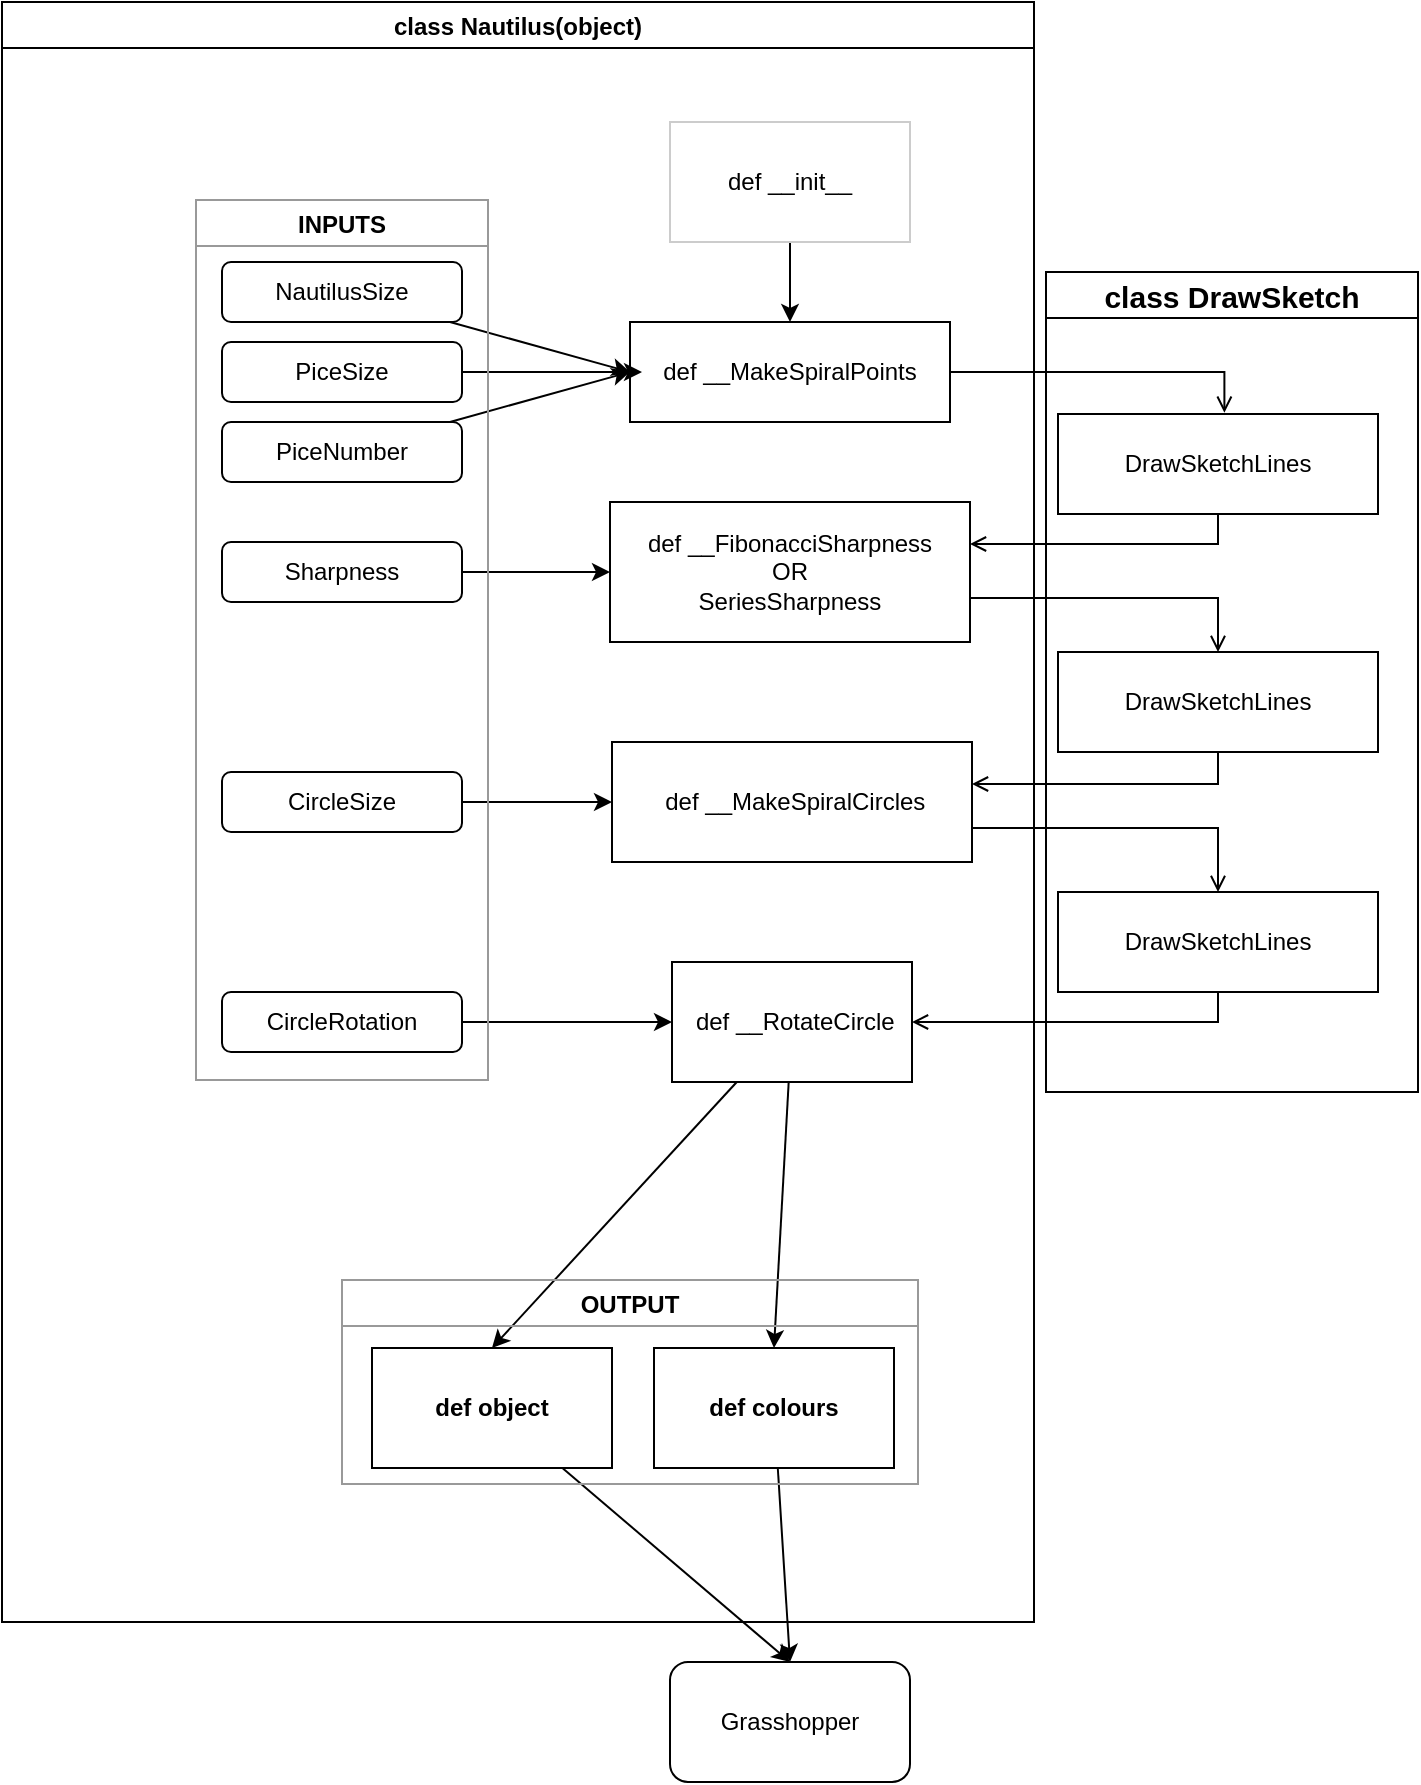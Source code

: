 <mxfile>
    <diagram id="265KNEwLILgpeNTstmDK" name="第 1 页">
        <mxGraphModel dx="1322" dy="610" grid="0" gridSize="10" guides="1" tooltips="0" connect="1" arrows="1" fold="1" page="1" pageScale="1" pageWidth="827" pageHeight="1169" background="#FFFFFF" math="0" shadow="0">
            <root>
                <mxCell id="0"/>
                <mxCell id="1" parent="0"/>
                <mxCell id="ASsROBfV51vxbPDfjGLC-28" style="edgeStyle=none;html=1;entryX=0.5;entryY=0;entryDx=0;entryDy=0;strokeColor=#000000;fillColor=none;shadow=0;" parent="1" source="ASsROBfV51vxbPDfjGLC-9" target="ASsROBfV51vxbPDfjGLC-26" edge="1">
                    <mxGeometry relative="1" as="geometry">
                        <mxPoint x="380" y="810" as="targetPoint"/>
                    </mxGeometry>
                </mxCell>
                <mxCell id="ASsROBfV51vxbPDfjGLC-26" value="&lt;font color=&quot;#000000&quot;&gt;Grasshopper&lt;/font&gt;" style="rounded=1;whiteSpace=wrap;html=1;strokeColor=#000000;fillColor=none;shadow=0;" parent="1" vertex="1">
                    <mxGeometry x="354" y="840" width="120" height="60" as="geometry"/>
                </mxCell>
                <mxCell id="ASsROBfV51vxbPDfjGLC-27" style="edgeStyle=none;html=1;entryX=0.5;entryY=0;entryDx=0;entryDy=0;strokeColor=#000000;fillColor=none;shadow=0;" parent="1" source="ASsROBfV51vxbPDfjGLC-10" target="ASsROBfV51vxbPDfjGLC-26" edge="1">
                    <mxGeometry relative="1" as="geometry"/>
                </mxCell>
                <mxCell id="ASsROBfV51vxbPDfjGLC-42" style="edgeStyle=none;html=1;exitX=1;exitY=0.5;exitDx=0;exitDy=0;strokeColor=#000000;fillColor=none;shadow=0;" parent="1" source="ASsROBfV51vxbPDfjGLC-31" edge="1">
                    <mxGeometry relative="1" as="geometry">
                        <mxPoint x="340" y="195" as="targetPoint"/>
                    </mxGeometry>
                </mxCell>
                <mxCell id="5" value="class Nautilus(object)" style="swimlane;strokeColor=#000000;fillColor=none;shadow=0;fontColor=#000000;" parent="1" vertex="1">
                    <mxGeometry x="20" y="10" width="516" height="810" as="geometry">
                        <mxRectangle x="20" y="10" width="160" height="23" as="alternateBounds"/>
                    </mxGeometry>
                </mxCell>
                <mxCell id="11" style="edgeStyle=orthogonalEdgeStyle;shape=connector;rounded=0;html=1;entryX=0.5;entryY=0;entryDx=0;entryDy=0;labelBackgroundColor=default;fontFamily=Helvetica;fontSize=11;fontColor=default;endArrow=open;endFill=0;strokeColor=default;" edge="1" parent="5" source="ASsROBfV51vxbPDfjGLC-6" target="7">
                    <mxGeometry relative="1" as="geometry">
                        <Array as="points">
                            <mxPoint x="608" y="298"/>
                        </Array>
                    </mxGeometry>
                </mxCell>
                <mxCell id="ASsROBfV51vxbPDfjGLC-6" value="&lt;font color=&quot;#000000&quot;&gt;def __FibonacciSharpness&lt;br&gt;OR&lt;br&gt;SeriesSharpness&lt;/font&gt;" style="whiteSpace=wrap;html=1;strokeColor=#000000;fillColor=none;shadow=0;" parent="5" vertex="1">
                    <mxGeometry x="304" y="250" width="180" height="70" as="geometry"/>
                </mxCell>
                <mxCell id="ASsROBfV51vxbPDfjGLC-29" style="edgeStyle=none;html=1;entryX=0.5;entryY=0;entryDx=0;entryDy=0;strokeColor=#000000;fillColor=none;shadow=0;" parent="5" source="ASsROBfV51vxbPDfjGLC-8" target="ASsROBfV51vxbPDfjGLC-7" edge="1">
                    <mxGeometry relative="1" as="geometry"/>
                </mxCell>
                <mxCell id="ASsROBfV51vxbPDfjGLC-8" value="&lt;font color=&quot;#000000&quot;&gt;def __init__&lt;/font&gt;" style="whiteSpace=wrap;html=1;strokeColor=#CCCCCC;fillColor=none;shadow=0;" parent="5" vertex="1">
                    <mxGeometry x="334" y="60" width="120" height="60" as="geometry"/>
                </mxCell>
                <mxCell id="9" style="edgeStyle=orthogonalEdgeStyle;shape=connector;rounded=0;html=1;labelBackgroundColor=default;fontFamily=Helvetica;fontSize=11;fontColor=default;endArrow=open;endFill=0;strokeColor=default;entryX=0.52;entryY=-0.012;entryDx=0;entryDy=0;entryPerimeter=0;" edge="1" parent="5" source="ASsROBfV51vxbPDfjGLC-7" target="6">
                    <mxGeometry relative="1" as="geometry"/>
                </mxCell>
                <mxCell id="ASsROBfV51vxbPDfjGLC-7" value="&lt;font color=&quot;#000000&quot;&gt;def __MakeSpiralPoints&lt;/font&gt;" style="whiteSpace=wrap;html=1;strokeColor=#000000;fillColor=none;shadow=0;" parent="5" vertex="1">
                    <mxGeometry x="314" y="160" width="160" height="50" as="geometry"/>
                </mxCell>
                <mxCell id="ASsROBfV51vxbPDfjGLC-10" value="&lt;font color=&quot;#000000&quot;&gt;def object&lt;/font&gt;" style="whiteSpace=wrap;html=1;strokeColor=#000000;shadow=0;fillColor=none;fontStyle=1" parent="5" vertex="1">
                    <mxGeometry x="185" y="673" width="120" height="60" as="geometry"/>
                </mxCell>
                <mxCell id="ASsROBfV51vxbPDfjGLC-24" style="edgeStyle=none;html=1;entryX=0.5;entryY=0;entryDx=0;entryDy=0;strokeColor=#000000;fillColor=none;shadow=0;" parent="5" source="ASsROBfV51vxbPDfjGLC-11" target="ASsROBfV51vxbPDfjGLC-10" edge="1">
                    <mxGeometry relative="1" as="geometry"/>
                </mxCell>
                <mxCell id="ASsROBfV51vxbPDfjGLC-25" style="edgeStyle=none;html=1;entryX=0.5;entryY=0;entryDx=0;entryDy=0;strokeColor=#000000;fillColor=none;shadow=0;" parent="5" source="ASsROBfV51vxbPDfjGLC-11" target="ASsROBfV51vxbPDfjGLC-9" edge="1">
                    <mxGeometry relative="1" as="geometry"/>
                </mxCell>
                <mxCell id="ASsROBfV51vxbPDfjGLC-11" value="&lt;font color=&quot;#000000&quot;&gt;&amp;nbsp;def __RotateCircle&lt;/font&gt;" style="whiteSpace=wrap;html=1;strokeColor=#000000;fillColor=none;shadow=0;" parent="5" vertex="1">
                    <mxGeometry x="335" y="480" width="120" height="60" as="geometry"/>
                </mxCell>
                <mxCell id="13" style="edgeStyle=orthogonalEdgeStyle;shape=connector;rounded=0;html=1;labelBackgroundColor=default;fontFamily=Helvetica;fontSize=11;fontColor=default;endArrow=open;endFill=0;strokeColor=default;" edge="1" parent="5" source="ASsROBfV51vxbPDfjGLC-13" target="8">
                    <mxGeometry relative="1" as="geometry">
                        <Array as="points">
                            <mxPoint x="608" y="413"/>
                        </Array>
                    </mxGeometry>
                </mxCell>
                <mxCell id="ASsROBfV51vxbPDfjGLC-13" value="&lt;font color=&quot;#000000&quot;&gt;&amp;nbsp;def __MakeSpiralCircles&lt;/font&gt;" style="whiteSpace=wrap;html=1;strokeColor=#000000;fillColor=none;shadow=0;" parent="5" vertex="1">
                    <mxGeometry x="305" y="370" width="180" height="60" as="geometry"/>
                </mxCell>
                <mxCell id="ASsROBfV51vxbPDfjGLC-41" style="edgeStyle=none;html=1;entryX=0;entryY=0.5;entryDx=0;entryDy=0;strokeColor=#000000;fillColor=none;shadow=0;" parent="5" source="ASsROBfV51vxbPDfjGLC-30" target="ASsROBfV51vxbPDfjGLC-7" edge="1">
                    <mxGeometry relative="1" as="geometry"/>
                </mxCell>
                <mxCell id="ASsROBfV51vxbPDfjGLC-30" value="&lt;font color=&quot;#000000&quot;&gt;NautilusSize&lt;/font&gt;" style="rounded=1;whiteSpace=wrap;html=1;shadow=0;strokeColor=#000000;fillColor=none;" parent="5" vertex="1">
                    <mxGeometry x="110" y="130" width="120" height="30" as="geometry"/>
                </mxCell>
                <mxCell id="ASsROBfV51vxbPDfjGLC-45" style="edgeStyle=none;html=1;entryX=0;entryY=0.5;entryDx=0;entryDy=0;strokeColor=#000000;fillColor=none;shadow=0;" parent="5" source="ASsROBfV51vxbPDfjGLC-32" target="ASsROBfV51vxbPDfjGLC-7" edge="1">
                    <mxGeometry relative="1" as="geometry"/>
                </mxCell>
                <mxCell id="ASsROBfV51vxbPDfjGLC-32" value="&lt;font color=&quot;#000000&quot;&gt;PiceNumber&lt;/font&gt;" style="rounded=1;whiteSpace=wrap;html=1;shadow=0;strokeColor=#000000;fillColor=none;" parent="5" vertex="1">
                    <mxGeometry x="110" y="210" width="120" height="30" as="geometry"/>
                </mxCell>
                <mxCell id="ASsROBfV51vxbPDfjGLC-31" value="&lt;font color=&quot;#000000&quot;&gt;PiceSize&lt;/font&gt;" style="rounded=1;whiteSpace=wrap;html=1;shadow=0;strokeColor=#000000;fillColor=none;" parent="5" vertex="1">
                    <mxGeometry x="110" y="170" width="120" height="30" as="geometry"/>
                </mxCell>
                <mxCell id="ASsROBfV51vxbPDfjGLC-46" style="edgeStyle=none;html=1;entryX=0;entryY=0.5;entryDx=0;entryDy=0;strokeColor=#000000;fillColor=none;shadow=0;" parent="5" source="ASsROBfV51vxbPDfjGLC-33" target="ASsROBfV51vxbPDfjGLC-6" edge="1">
                    <mxGeometry relative="1" as="geometry"/>
                </mxCell>
                <mxCell id="ASsROBfV51vxbPDfjGLC-33" value="&lt;font color=&quot;#000000&quot;&gt;Sharpness&lt;/font&gt;" style="rounded=1;whiteSpace=wrap;html=1;shadow=0;strokeColor=#000000;fillColor=none;" parent="5" vertex="1">
                    <mxGeometry x="110" y="270" width="120" height="30" as="geometry"/>
                </mxCell>
                <mxCell id="ASsROBfV51vxbPDfjGLC-47" style="edgeStyle=none;html=1;strokeColor=#000000;fillColor=none;shadow=0;" parent="5" source="ASsROBfV51vxbPDfjGLC-34" target="ASsROBfV51vxbPDfjGLC-13" edge="1">
                    <mxGeometry relative="1" as="geometry"/>
                </mxCell>
                <mxCell id="ASsROBfV51vxbPDfjGLC-34" value="&lt;font color=&quot;#000000&quot;&gt;CircleSize&lt;/font&gt;" style="rounded=1;whiteSpace=wrap;html=1;shadow=0;strokeColor=#000000;fillColor=none;" parent="5" vertex="1">
                    <mxGeometry x="110" y="385" width="120" height="30" as="geometry"/>
                </mxCell>
                <mxCell id="ASsROBfV51vxbPDfjGLC-48" style="edgeStyle=none;html=1;entryX=0;entryY=0.5;entryDx=0;entryDy=0;strokeColor=#000000;fillColor=none;shadow=0;" parent="5" source="ASsROBfV51vxbPDfjGLC-37" target="ASsROBfV51vxbPDfjGLC-11" edge="1">
                    <mxGeometry relative="1" as="geometry"/>
                </mxCell>
                <mxCell id="ASsROBfV51vxbPDfjGLC-37" value="&lt;font color=&quot;#000000&quot;&gt;CircleRotation&lt;/font&gt;" style="rounded=1;whiteSpace=wrap;html=1;shadow=0;strokeColor=#000000;fillColor=none;" parent="5" vertex="1">
                    <mxGeometry x="110" y="495" width="120" height="30" as="geometry"/>
                </mxCell>
                <mxCell id="ASsROBfV51vxbPDfjGLC-61" value="INPUTS" style="swimlane;shadow=0;fontColor=#000000;strokeColor=#999999;fillColor=none;" parent="5" vertex="1">
                    <mxGeometry x="97" y="99" width="146" height="440" as="geometry"/>
                </mxCell>
                <mxCell id="ASsROBfV51vxbPDfjGLC-94" value="OUTPUT" style="swimlane;shadow=0;fontColor=#000000;strokeColor=#999999;fillColor=none;" parent="5" vertex="1">
                    <mxGeometry x="170" y="639" width="288" height="102" as="geometry"/>
                </mxCell>
                <mxCell id="ASsROBfV51vxbPDfjGLC-9" value="&lt;font color=&quot;#000000&quot;&gt;def colours&lt;/font&gt;" style="whiteSpace=wrap;html=1;strokeColor=#000000;shadow=0;fillColor=none;fontStyle=1" parent="ASsROBfV51vxbPDfjGLC-94" vertex="1">
                    <mxGeometry x="156" y="34" width="120" height="60" as="geometry"/>
                </mxCell>
                <mxCell id="10" style="edgeStyle=orthogonalEdgeStyle;shape=connector;rounded=0;html=1;labelBackgroundColor=default;fontFamily=Helvetica;fontSize=11;fontColor=default;endArrow=open;endFill=0;strokeColor=default;exitX=0.5;exitY=1;exitDx=0;exitDy=0;" edge="1" parent="5" source="6" target="ASsROBfV51vxbPDfjGLC-6">
                    <mxGeometry relative="1" as="geometry">
                        <Array as="points">
                            <mxPoint x="608" y="271"/>
                        </Array>
                    </mxGeometry>
                </mxCell>
                <mxCell id="6" value="&lt;font color=&quot;#000000&quot;&gt;DrawSketchLines&lt;/font&gt;" style="whiteSpace=wrap;html=1;strokeColor=#000000;fillColor=none;shadow=0;" vertex="1" parent="5">
                    <mxGeometry x="528" y="206" width="160" height="50" as="geometry"/>
                </mxCell>
                <mxCell id="12" style="edgeStyle=orthogonalEdgeStyle;shape=connector;rounded=0;html=1;labelBackgroundColor=default;fontFamily=Helvetica;fontSize=11;fontColor=default;endArrow=open;endFill=0;strokeColor=default;exitX=0.5;exitY=1;exitDx=0;exitDy=0;" edge="1" parent="5" source="7" target="ASsROBfV51vxbPDfjGLC-13">
                    <mxGeometry relative="1" as="geometry">
                        <Array as="points">
                            <mxPoint x="608" y="391"/>
                        </Array>
                    </mxGeometry>
                </mxCell>
                <mxCell id="7" value="&lt;font color=&quot;#000000&quot;&gt;DrawSketchLines&lt;/font&gt;" style="whiteSpace=wrap;html=1;strokeColor=#000000;fillColor=none;shadow=0;" vertex="1" parent="5">
                    <mxGeometry x="528" y="325" width="160" height="50" as="geometry"/>
                </mxCell>
                <mxCell id="14" style="edgeStyle=orthogonalEdgeStyle;shape=connector;rounded=0;html=1;entryX=1;entryY=0.5;entryDx=0;entryDy=0;labelBackgroundColor=default;fontFamily=Helvetica;fontSize=11;fontColor=default;endArrow=open;endFill=0;strokeColor=default;exitX=0.5;exitY=1;exitDx=0;exitDy=0;" edge="1" parent="5" source="8" target="ASsROBfV51vxbPDfjGLC-11">
                    <mxGeometry relative="1" as="geometry"/>
                </mxCell>
                <mxCell id="8" value="&lt;font color=&quot;#000000&quot;&gt;DrawSketchLines&lt;/font&gt;" style="whiteSpace=wrap;html=1;strokeColor=#000000;fillColor=none;shadow=0;" vertex="1" parent="5">
                    <mxGeometry x="528" y="445" width="160" height="50" as="geometry"/>
                </mxCell>
                <mxCell id="48" value="class DrawSketch" style="swimlane;fontSize=15;" vertex="1" parent="1">
                    <mxGeometry x="542" y="145" width="186" height="410" as="geometry"/>
                </mxCell>
            </root>
        </mxGraphModel>
    </diagram>
</mxfile>